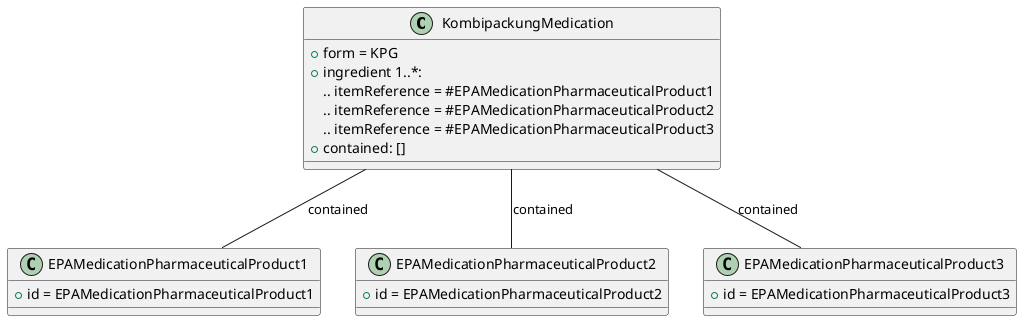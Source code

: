 @startuml "schema_referenzen_kombipackung"
class KombipackungMedication {
  + form = KPG
  + ingredient 1..*:
  .. itemReference = #EPAMedicationPharmaceuticalProduct1
  .. itemReference = #EPAMedicationPharmaceuticalProduct2
  .. itemReference = #EPAMedicationPharmaceuticalProduct3
  + contained: []
}

class EPAMedicationPharmaceuticalProduct1 {
  + id = EPAMedicationPharmaceuticalProduct1
}
class EPAMedicationPharmaceuticalProduct2 {
  + id = EPAMedicationPharmaceuticalProduct2
}
class EPAMedicationPharmaceuticalProduct3 {
  + id = EPAMedicationPharmaceuticalProduct3
}


KombipackungMedication -- EPAMedicationPharmaceuticalProduct1 : contained
KombipackungMedication -- EPAMedicationPharmaceuticalProduct2 : contained
KombipackungMedication -- EPAMedicationPharmaceuticalProduct3 : contained
@enduml